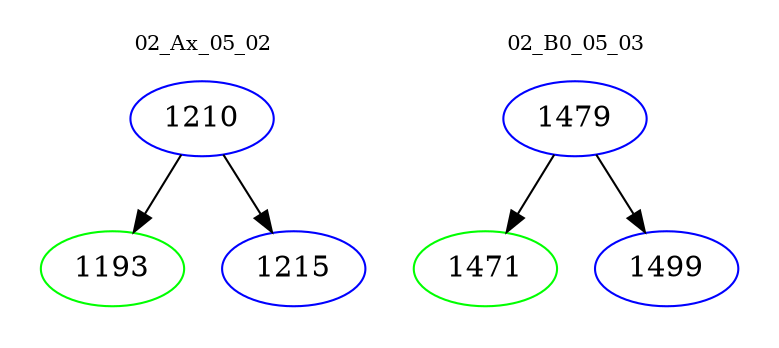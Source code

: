 digraph{
subgraph cluster_0 {
color = white
label = "02_Ax_05_02";
fontsize=10;
T0_1210 [label="1210", color="blue"]
T0_1210 -> T0_1193 [color="black"]
T0_1193 [label="1193", color="green"]
T0_1210 -> T0_1215 [color="black"]
T0_1215 [label="1215", color="blue"]
}
subgraph cluster_1 {
color = white
label = "02_B0_05_03";
fontsize=10;
T1_1479 [label="1479", color="blue"]
T1_1479 -> T1_1471 [color="black"]
T1_1471 [label="1471", color="green"]
T1_1479 -> T1_1499 [color="black"]
T1_1499 [label="1499", color="blue"]
}
}
